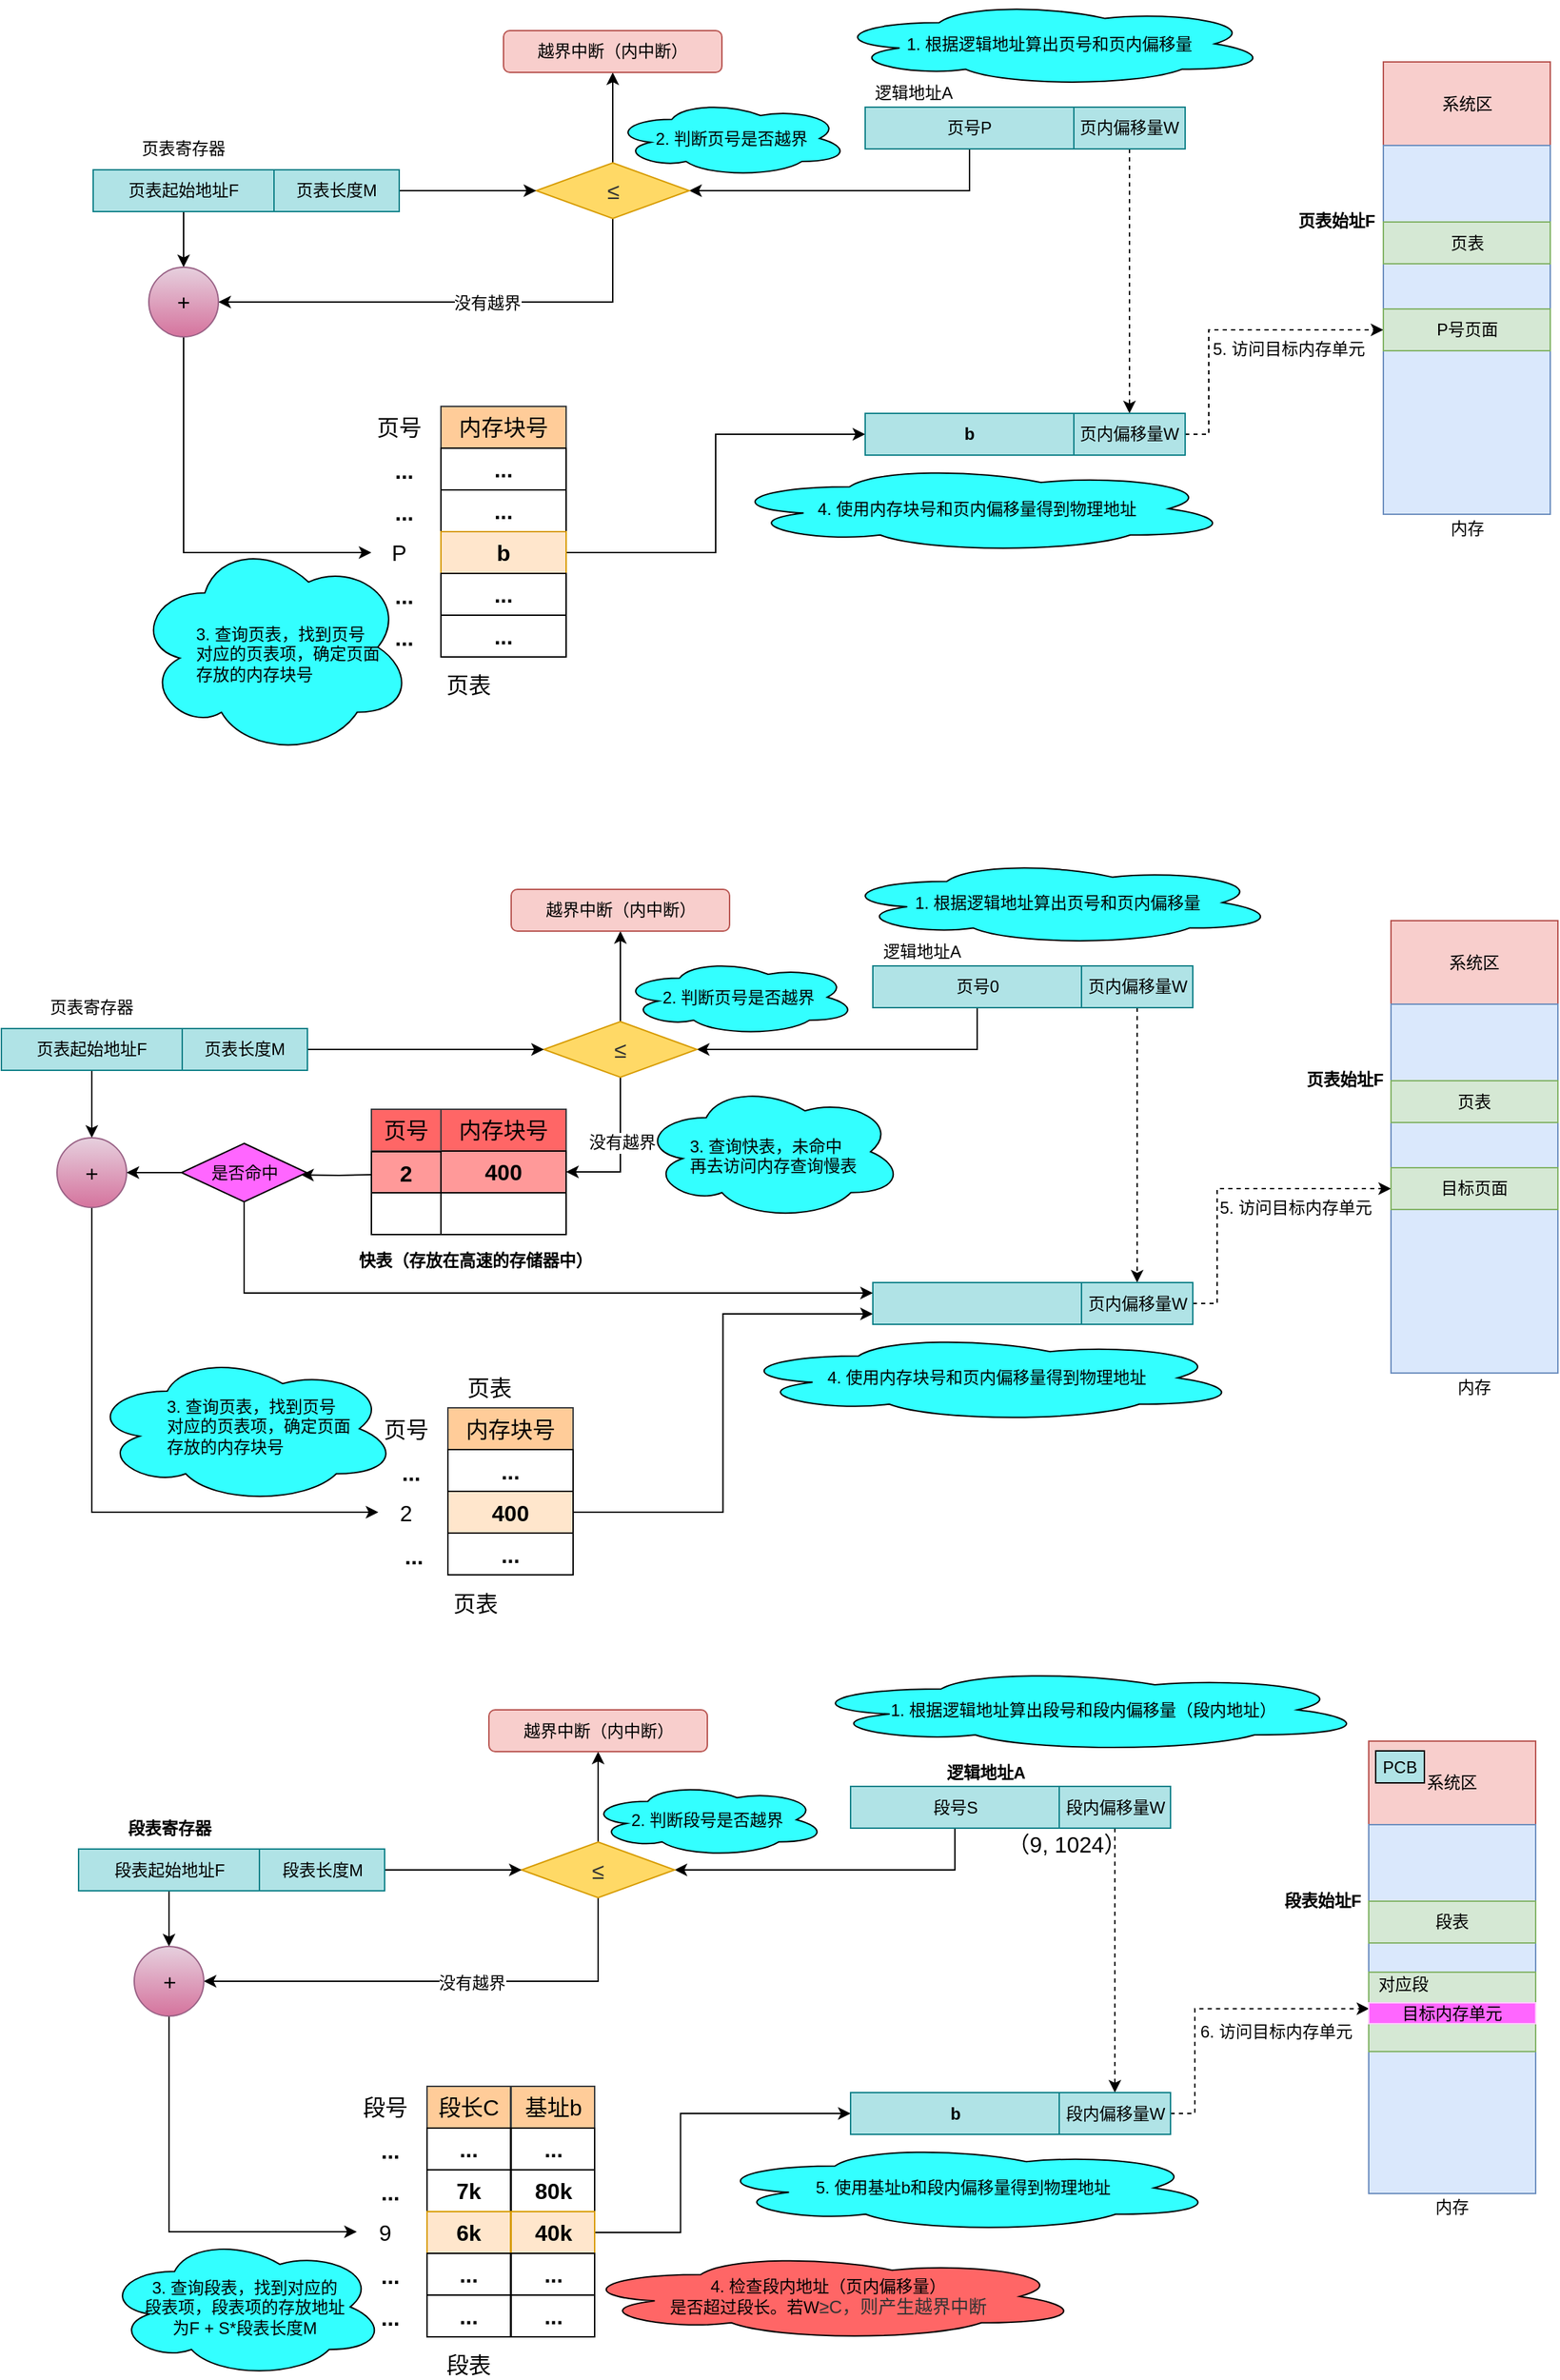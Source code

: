 <mxfile version="12.3.2" type="github" pages="1">
  <diagram id="Yr6U0pGL9p3vCSCSJH84" name="第 1 页">
    <mxGraphModel dx="1173" dy="632" grid="0" gridSize="10" guides="1" tooltips="1" connect="1" arrows="1" fold="1" page="1" pageScale="1" pageWidth="4681" pageHeight="3300" math="0" shadow="0">
      <root>
        <mxCell id="0"/>
        <mxCell id="1" parent="0"/>
        <mxCell id="H_HTBfzigYBNuSM5Y4cz-40" style="edgeStyle=orthogonalEdgeStyle;rounded=0;orthogonalLoop=1;jettySize=auto;html=1;entryX=0.5;entryY=0;entryDx=0;entryDy=0;fontSize=12;dashed=1;" parent="1" source="H_HTBfzigYBNuSM5Y4cz-1" target="H_HTBfzigYBNuSM5Y4cz-38" edge="1">
          <mxGeometry relative="1" as="geometry"/>
        </mxCell>
        <mxCell id="H_HTBfzigYBNuSM5Y4cz-1" value="页内偏移量W" style="rounded=0;whiteSpace=wrap;html=1;fillColor=#b0e3e6;strokeColor=#0e8088;" parent="1" vertex="1">
          <mxGeometry x="915" y="145" width="80" height="30" as="geometry"/>
        </mxCell>
        <mxCell id="H_HTBfzigYBNuSM5Y4cz-14" value="" style="edgeStyle=orthogonalEdgeStyle;rounded=0;orthogonalLoop=1;jettySize=auto;html=1;fontSize=16;entryX=1;entryY=0.5;entryDx=0;entryDy=0;exitX=0.5;exitY=1;exitDx=0;exitDy=0;" parent="1" source="H_HTBfzigYBNuSM5Y4cz-2" target="H_HTBfzigYBNuSM5Y4cz-5" edge="1">
          <mxGeometry relative="1" as="geometry">
            <mxPoint x="950" y="260" as="targetPoint"/>
          </mxGeometry>
        </mxCell>
        <mxCell id="H_HTBfzigYBNuSM5Y4cz-2" value="页号P" style="rounded=0;whiteSpace=wrap;html=1;fillColor=#b0e3e6;strokeColor=#0e8088;" parent="1" vertex="1">
          <mxGeometry x="765" y="145" width="150" height="30" as="geometry"/>
        </mxCell>
        <mxCell id="H_HTBfzigYBNuSM5Y4cz-3" value="逻辑地址A" style="text;html=1;strokeColor=none;fillColor=none;align=center;verticalAlign=middle;whiteSpace=wrap;rounded=0;" parent="1" vertex="1">
          <mxGeometry x="765" y="125" width="70" height="20" as="geometry"/>
        </mxCell>
        <mxCell id="H_HTBfzigYBNuSM5Y4cz-10" style="edgeStyle=orthogonalEdgeStyle;rounded=0;orthogonalLoop=1;jettySize=auto;html=1;fontSize=16;entryX=0.5;entryY=1;entryDx=0;entryDy=0;" parent="1" source="H_HTBfzigYBNuSM5Y4cz-5" target="H_HTBfzigYBNuSM5Y4cz-11" edge="1">
          <mxGeometry relative="1" as="geometry">
            <mxPoint x="583.5" y="110" as="targetPoint"/>
          </mxGeometry>
        </mxCell>
        <mxCell id="H_HTBfzigYBNuSM5Y4cz-15" style="edgeStyle=orthogonalEdgeStyle;rounded=0;orthogonalLoop=1;jettySize=auto;html=1;fontSize=16;entryX=1;entryY=0.5;entryDx=0;entryDy=0;exitX=0.5;exitY=1;exitDx=0;exitDy=0;" parent="1" source="H_HTBfzigYBNuSM5Y4cz-5" target="H_HTBfzigYBNuSM5Y4cz-16" edge="1">
          <mxGeometry relative="1" as="geometry">
            <mxPoint x="570" y="320" as="targetPoint"/>
          </mxGeometry>
        </mxCell>
        <mxCell id="H_HTBfzigYBNuSM5Y4cz-47" value="没有越界" style="text;html=1;resizable=0;points=[];align=center;verticalAlign=middle;labelBackgroundColor=#ffffff;fontSize=12;" parent="H_HTBfzigYBNuSM5Y4cz-15" vertex="1" connectable="0">
          <mxGeometry x="-0.12" y="1" relative="1" as="geometry">
            <mxPoint as="offset"/>
          </mxGeometry>
        </mxCell>
        <mxCell id="H_HTBfzigYBNuSM5Y4cz-5" value="&lt;span style=&quot;color: rgb(51 , 51 , 51) ; font-family: &amp;#34;arial&amp;#34; ; font-size: 16px ; background-color: rgb(255 , 217 , 102)&quot;&gt;≤&lt;/span&gt;" style="rhombus;whiteSpace=wrap;html=1;fontSize=16;gradientColor=none;fillColor=#FFD966;strokeColor=#d79b00;" parent="1" vertex="1">
          <mxGeometry x="528.5" y="185" width="110" height="40" as="geometry"/>
        </mxCell>
        <mxCell id="H_HTBfzigYBNuSM5Y4cz-9" style="edgeStyle=orthogonalEdgeStyle;rounded=0;orthogonalLoop=1;jettySize=auto;html=1;entryX=0;entryY=0.5;entryDx=0;entryDy=0;fontSize=16;" parent="1" source="H_HTBfzigYBNuSM5Y4cz-6" target="H_HTBfzigYBNuSM5Y4cz-5" edge="1">
          <mxGeometry relative="1" as="geometry"/>
        </mxCell>
        <mxCell id="H_HTBfzigYBNuSM5Y4cz-6" value="页表长度M" style="rounded=0;whiteSpace=wrap;html=1;fillColor=#b0e3e6;strokeColor=#0e8088;" parent="1" vertex="1">
          <mxGeometry x="340" y="190" width="90" height="30" as="geometry"/>
        </mxCell>
        <mxCell id="H_HTBfzigYBNuSM5Y4cz-17" style="edgeStyle=orthogonalEdgeStyle;rounded=0;orthogonalLoop=1;jettySize=auto;html=1;exitX=0.5;exitY=1;exitDx=0;exitDy=0;fontSize=16;" parent="1" source="H_HTBfzigYBNuSM5Y4cz-7" target="H_HTBfzigYBNuSM5Y4cz-16" edge="1">
          <mxGeometry relative="1" as="geometry"/>
        </mxCell>
        <mxCell id="H_HTBfzigYBNuSM5Y4cz-7" value="页表起始地址F" style="rounded=0;whiteSpace=wrap;html=1;fillColor=#b0e3e6;strokeColor=#0e8088;" parent="1" vertex="1">
          <mxGeometry x="210" y="190" width="130" height="30" as="geometry"/>
        </mxCell>
        <mxCell id="H_HTBfzigYBNuSM5Y4cz-8" value="页表寄存器" style="text;html=1;strokeColor=none;fillColor=none;align=center;verticalAlign=middle;whiteSpace=wrap;rounded=0;" parent="1" vertex="1">
          <mxGeometry x="240" y="165" width="70" height="20" as="geometry"/>
        </mxCell>
        <mxCell id="H_HTBfzigYBNuSM5Y4cz-11" value="越界中断（内中断）" style="rounded=1;whiteSpace=wrap;html=1;fontSize=12;gradientColor=none;fillColor=#f8cecc;strokeColor=#b85450;" parent="1" vertex="1">
          <mxGeometry x="505" y="90" width="157" height="30" as="geometry"/>
        </mxCell>
        <mxCell id="H_HTBfzigYBNuSM5Y4cz-18" style="edgeStyle=orthogonalEdgeStyle;rounded=0;orthogonalLoop=1;jettySize=auto;html=1;exitX=0.5;exitY=1;exitDx=0;exitDy=0;fontSize=16;entryX=0;entryY=0.5;entryDx=0;entryDy=0;" parent="1" source="H_HTBfzigYBNuSM5Y4cz-16" target="H_HTBfzigYBNuSM5Y4cz-25" edge="1">
          <mxGeometry relative="1" as="geometry">
            <mxPoint x="410" y="470" as="targetPoint"/>
          </mxGeometry>
        </mxCell>
        <mxCell id="H_HTBfzigYBNuSM5Y4cz-16" value="+" style="ellipse;whiteSpace=wrap;html=1;aspect=fixed;fontSize=16;gradientColor=#d5739d;fillColor=#e6d0de;strokeColor=#996185;" parent="1" vertex="1">
          <mxGeometry x="250" y="260" width="50" height="50" as="geometry"/>
        </mxCell>
        <mxCell id="H_HTBfzigYBNuSM5Y4cz-19" value="内存块号" style="rounded=0;whiteSpace=wrap;html=1;fontSize=16;fillColor=#ffcc99;strokeColor=#36393d;" parent="1" vertex="1">
          <mxGeometry x="460" y="360" width="90" height="30" as="geometry"/>
        </mxCell>
        <mxCell id="H_HTBfzigYBNuSM5Y4cz-20" value="&lt;b&gt;...&lt;/b&gt;" style="rounded=0;whiteSpace=wrap;html=1;fontSize=16;" parent="1" vertex="1">
          <mxGeometry x="460" y="390" width="90" height="30" as="geometry"/>
        </mxCell>
        <mxCell id="H_HTBfzigYBNuSM5Y4cz-21" value="&lt;b&gt;...&lt;/b&gt;" style="rounded=0;whiteSpace=wrap;html=1;fontSize=16;" parent="1" vertex="1">
          <mxGeometry x="460" y="420" width="90" height="30" as="geometry"/>
        </mxCell>
        <mxCell id="H_HTBfzigYBNuSM5Y4cz-36" style="edgeStyle=orthogonalEdgeStyle;rounded=0;orthogonalLoop=1;jettySize=auto;html=1;fontSize=12;entryX=0;entryY=0.5;entryDx=0;entryDy=0;" parent="1" source="H_HTBfzigYBNuSM5Y4cz-22" target="H_HTBfzigYBNuSM5Y4cz-39" edge="1">
          <mxGeometry relative="1" as="geometry">
            <mxPoint x="730" y="380.0" as="targetPoint"/>
          </mxGeometry>
        </mxCell>
        <mxCell id="H_HTBfzigYBNuSM5Y4cz-22" value="&lt;b&gt;b&lt;/b&gt;" style="rounded=0;whiteSpace=wrap;html=1;fontSize=16;fillColor=#ffe6cc;strokeColor=#d79b00;" parent="1" vertex="1">
          <mxGeometry x="460" y="450" width="90" height="30" as="geometry"/>
        </mxCell>
        <mxCell id="H_HTBfzigYBNuSM5Y4cz-23" value="&lt;b&gt;...&lt;/b&gt;" style="rounded=0;whiteSpace=wrap;html=1;fontSize=16;" parent="1" vertex="1">
          <mxGeometry x="460" y="480" width="90" height="30" as="geometry"/>
        </mxCell>
        <mxCell id="H_HTBfzigYBNuSM5Y4cz-24" value="&lt;b&gt;...&lt;/b&gt;" style="rounded=0;whiteSpace=wrap;html=1;fontSize=16;" parent="1" vertex="1">
          <mxGeometry x="460" y="510" width="90" height="30" as="geometry"/>
        </mxCell>
        <mxCell id="H_HTBfzigYBNuSM5Y4cz-25" value="P" style="text;html=1;strokeColor=none;fillColor=none;align=center;verticalAlign=middle;whiteSpace=wrap;rounded=0;fontSize=16;" parent="1" vertex="1">
          <mxGeometry x="410" y="455" width="40" height="20" as="geometry"/>
        </mxCell>
        <mxCell id="H_HTBfzigYBNuSM5Y4cz-26" value="&lt;b&gt;...&lt;/b&gt;" style="text;html=1;fontSize=16;" parent="1" vertex="1">
          <mxGeometry x="425" y="420" width="25" height="30" as="geometry"/>
        </mxCell>
        <mxCell id="H_HTBfzigYBNuSM5Y4cz-27" value="&lt;b&gt;...&lt;/b&gt;" style="text;html=1;fontSize=16;" parent="1" vertex="1">
          <mxGeometry x="425" y="390" width="25" height="30" as="geometry"/>
        </mxCell>
        <mxCell id="H_HTBfzigYBNuSM5Y4cz-28" value="&lt;b&gt;...&lt;/b&gt;" style="text;html=1;fontSize=16;" parent="1" vertex="1">
          <mxGeometry x="425" y="510" width="25" height="30" as="geometry"/>
        </mxCell>
        <mxCell id="H_HTBfzigYBNuSM5Y4cz-29" value="&lt;b&gt;...&lt;/b&gt;" style="text;html=1;fontSize=16;" parent="1" vertex="1">
          <mxGeometry x="425" y="480" width="25" height="30" as="geometry"/>
        </mxCell>
        <mxCell id="H_HTBfzigYBNuSM5Y4cz-30" value="页号" style="text;html=1;strokeColor=none;fillColor=none;align=center;verticalAlign=middle;whiteSpace=wrap;rounded=0;fontSize=16;" parent="1" vertex="1">
          <mxGeometry x="410" y="365" width="40" height="20" as="geometry"/>
        </mxCell>
        <mxCell id="H_HTBfzigYBNuSM5Y4cz-31" value="页表" style="text;html=1;strokeColor=none;fillColor=none;align=center;verticalAlign=middle;whiteSpace=wrap;rounded=0;fontSize=16;" parent="1" vertex="1">
          <mxGeometry x="460" y="550" width="40" height="20" as="geometry"/>
        </mxCell>
        <mxCell id="H_HTBfzigYBNuSM5Y4cz-53" style="edgeStyle=orthogonalEdgeStyle;rounded=0;orthogonalLoop=1;jettySize=auto;html=1;entryX=0;entryY=0.5;entryDx=0;entryDy=0;dashed=1;fontSize=12;" parent="1" source="H_HTBfzigYBNuSM5Y4cz-38" target="H_HTBfzigYBNuSM5Y4cz-46" edge="1">
          <mxGeometry relative="1" as="geometry">
            <Array as="points">
              <mxPoint x="1012" y="380"/>
              <mxPoint x="1012" y="305"/>
            </Array>
          </mxGeometry>
        </mxCell>
        <mxCell id="H_HTBfzigYBNuSM5Y4cz-38" value="页内偏移量W" style="rounded=0;whiteSpace=wrap;html=1;fillColor=#b0e3e6;strokeColor=#0e8088;" parent="1" vertex="1">
          <mxGeometry x="915" y="365" width="80" height="30" as="geometry"/>
        </mxCell>
        <mxCell id="H_HTBfzigYBNuSM5Y4cz-39" value="&lt;b&gt;b&lt;/b&gt;" style="rounded=0;whiteSpace=wrap;html=1;fillColor=#b0e3e6;strokeColor=#0e8088;" parent="1" vertex="1">
          <mxGeometry x="765" y="365" width="150" height="30" as="geometry"/>
        </mxCell>
        <mxCell id="H_HTBfzigYBNuSM5Y4cz-41" value="系统区" style="rounded=0;whiteSpace=wrap;html=1;fontSize=12;fillColor=#f8cecc;strokeColor=#b85450;" parent="1" vertex="1">
          <mxGeometry x="1137.5" y="112.5" width="120" height="60" as="geometry"/>
        </mxCell>
        <mxCell id="H_HTBfzigYBNuSM5Y4cz-42" value="" style="rounded=0;whiteSpace=wrap;html=1;fontSize=12;fillColor=#dae8fc;strokeColor=#6c8ebf;" parent="1" vertex="1">
          <mxGeometry x="1137.5" y="172.5" width="120" height="265" as="geometry"/>
        </mxCell>
        <mxCell id="H_HTBfzigYBNuSM5Y4cz-43" value="内存" style="text;html=1;strokeColor=none;fillColor=none;align=center;verticalAlign=middle;whiteSpace=wrap;rounded=0;fontSize=12;" parent="1" vertex="1">
          <mxGeometry x="1177.5" y="437.5" width="40" height="20" as="geometry"/>
        </mxCell>
        <mxCell id="H_HTBfzigYBNuSM5Y4cz-44" value="页表" style="rounded=0;whiteSpace=wrap;html=1;fontSize=12;fillColor=#d5e8d4;strokeColor=#82b366;" parent="1" vertex="1">
          <mxGeometry x="1137.5" y="227.5" width="120" height="30" as="geometry"/>
        </mxCell>
        <mxCell id="H_HTBfzigYBNuSM5Y4cz-45" value="页表始址F" style="text;html=1;strokeColor=none;fillColor=none;align=center;verticalAlign=middle;whiteSpace=wrap;rounded=0;fontSize=12;fontStyle=1" parent="1" vertex="1">
          <mxGeometry x="1066" y="218" width="76" height="18" as="geometry"/>
        </mxCell>
        <mxCell id="H_HTBfzigYBNuSM5Y4cz-46" value="P号页面" style="rounded=0;whiteSpace=wrap;html=1;fontSize=12;fillColor=#d5e8d4;strokeColor=#82b366;" parent="1" vertex="1">
          <mxGeometry x="1137.5" y="290" width="120" height="30" as="geometry"/>
        </mxCell>
        <mxCell id="H_HTBfzigYBNuSM5Y4cz-48" value="1. 根据逻辑地址算出页号和页内偏移量" style="ellipse;shape=cloud;whiteSpace=wrap;html=1;fillColor=#33FFFF;gradientColor=none;fontSize=12;" parent="1" vertex="1">
          <mxGeometry x="739" y="69" width="317" height="61" as="geometry"/>
        </mxCell>
        <mxCell id="H_HTBfzigYBNuSM5Y4cz-49" value="2. 判断页号是否越界" style="ellipse;shape=cloud;whiteSpace=wrap;html=1;fillColor=#33FFFF;gradientColor=none;fontSize=12;" parent="1" vertex="1">
          <mxGeometry x="583.5" y="140" width="170" height="55" as="geometry"/>
        </mxCell>
        <mxCell id="H_HTBfzigYBNuSM5Y4cz-50" value="" style="ellipse;shape=cloud;whiteSpace=wrap;html=1;fillColor=#33FFFF;gradientColor=none;fontSize=12;" parent="1" vertex="1">
          <mxGeometry x="240.5" y="455" width="199" height="156" as="geometry"/>
        </mxCell>
        <mxCell id="H_HTBfzigYBNuSM5Y4cz-51" value="3. 查询页表，找到页号&lt;br&gt;对应的页表项，确定页面&lt;br&gt;存放的内存块号" style="text;html=1;fontSize=12;" parent="1" vertex="1">
          <mxGeometry x="281.5" y="510" width="129" height="67" as="geometry"/>
        </mxCell>
        <mxCell id="H_HTBfzigYBNuSM5Y4cz-52" value="4. 使用内存块号和页内偏移量得到物理地址" style="ellipse;shape=cloud;whiteSpace=wrap;html=1;fillColor=#33FFFF;gradientColor=none;fontSize=12;" parent="1" vertex="1">
          <mxGeometry x="662" y="402" width="367" height="63" as="geometry"/>
        </mxCell>
        <mxCell id="H_HTBfzigYBNuSM5Y4cz-55" value="5. 访问目标内存单元" style="text;html=1;fontSize=12;" parent="1" vertex="1">
          <mxGeometry x="1012.833" y="305.167" width="129" height="28" as="geometry"/>
        </mxCell>
        <mxCell id="H_HTBfzigYBNuSM5Y4cz-58" style="edgeStyle=orthogonalEdgeStyle;rounded=0;orthogonalLoop=1;jettySize=auto;html=1;entryX=0.5;entryY=0;entryDx=0;entryDy=0;fontSize=12;dashed=1;" parent="1" source="H_HTBfzigYBNuSM5Y4cz-59" target="H_HTBfzigYBNuSM5Y4cz-90" edge="1">
          <mxGeometry relative="1" as="geometry"/>
        </mxCell>
        <mxCell id="H_HTBfzigYBNuSM5Y4cz-59" value="页内偏移量W" style="rounded=0;whiteSpace=wrap;html=1;fillColor=#b0e3e6;strokeColor=#0e8088;" parent="1" vertex="1">
          <mxGeometry x="920.5" y="762" width="80" height="30" as="geometry"/>
        </mxCell>
        <mxCell id="H_HTBfzigYBNuSM5Y4cz-60" value="" style="edgeStyle=orthogonalEdgeStyle;rounded=0;orthogonalLoop=1;jettySize=auto;html=1;fontSize=16;entryX=1;entryY=0.5;entryDx=0;entryDy=0;exitX=0.5;exitY=1;exitDx=0;exitDy=0;" parent="1" source="H_HTBfzigYBNuSM5Y4cz-61" target="H_HTBfzigYBNuSM5Y4cz-66" edge="1">
          <mxGeometry relative="1" as="geometry">
            <mxPoint x="955.5" y="877" as="targetPoint"/>
          </mxGeometry>
        </mxCell>
        <mxCell id="H_HTBfzigYBNuSM5Y4cz-61" value="页号0" style="rounded=0;whiteSpace=wrap;html=1;fillColor=#b0e3e6;strokeColor=#0e8088;" parent="1" vertex="1">
          <mxGeometry x="770.5" y="762" width="150" height="30" as="geometry"/>
        </mxCell>
        <mxCell id="H_HTBfzigYBNuSM5Y4cz-62" value="逻辑地址A" style="text;html=1;strokeColor=none;fillColor=none;align=center;verticalAlign=middle;whiteSpace=wrap;rounded=0;" parent="1" vertex="1">
          <mxGeometry x="770.5" y="742" width="70" height="20" as="geometry"/>
        </mxCell>
        <mxCell id="H_HTBfzigYBNuSM5Y4cz-63" style="edgeStyle=orthogonalEdgeStyle;rounded=0;orthogonalLoop=1;jettySize=auto;html=1;fontSize=16;entryX=0.5;entryY=1;entryDx=0;entryDy=0;" parent="1" source="H_HTBfzigYBNuSM5Y4cz-66" target="H_HTBfzigYBNuSM5Y4cz-72" edge="1">
          <mxGeometry relative="1" as="geometry">
            <mxPoint x="589" y="727" as="targetPoint"/>
          </mxGeometry>
        </mxCell>
        <mxCell id="H_HTBfzigYBNuSM5Y4cz-64" style="edgeStyle=orthogonalEdgeStyle;rounded=0;orthogonalLoop=1;jettySize=auto;html=1;fontSize=16;entryX=1;entryY=0.5;entryDx=0;entryDy=0;exitX=0.5;exitY=1;exitDx=0;exitDy=0;" parent="1" source="H_HTBfzigYBNuSM5Y4cz-66" target="H_HTBfzigYBNuSM5Y4cz-106" edge="1">
          <mxGeometry relative="1" as="geometry">
            <mxPoint x="575.5" y="937" as="targetPoint"/>
          </mxGeometry>
        </mxCell>
        <mxCell id="H_HTBfzigYBNuSM5Y4cz-65" value="没有越界" style="text;html=1;resizable=0;points=[];align=center;verticalAlign=middle;labelBackgroundColor=#ffffff;fontSize=12;" parent="H_HTBfzigYBNuSM5Y4cz-64" vertex="1" connectable="0">
          <mxGeometry x="-0.12" y="1" relative="1" as="geometry">
            <mxPoint as="offset"/>
          </mxGeometry>
        </mxCell>
        <mxCell id="H_HTBfzigYBNuSM5Y4cz-66" value="&lt;span style=&quot;color: rgb(51 , 51 , 51) ; font-family: &amp;#34;arial&amp;#34; ; font-size: 16px ; background-color: rgb(255 , 217 , 102)&quot;&gt;≤&lt;/span&gt;" style="rhombus;whiteSpace=wrap;html=1;fontSize=16;gradientColor=none;fillColor=#FFD966;strokeColor=#d79b00;" parent="1" vertex="1">
          <mxGeometry x="534" y="802" width="110" height="40" as="geometry"/>
        </mxCell>
        <mxCell id="H_HTBfzigYBNuSM5Y4cz-67" style="edgeStyle=orthogonalEdgeStyle;rounded=0;orthogonalLoop=1;jettySize=auto;html=1;entryX=0;entryY=0.5;entryDx=0;entryDy=0;fontSize=16;" parent="1" source="H_HTBfzigYBNuSM5Y4cz-68" target="H_HTBfzigYBNuSM5Y4cz-66" edge="1">
          <mxGeometry relative="1" as="geometry"/>
        </mxCell>
        <mxCell id="H_HTBfzigYBNuSM5Y4cz-68" value="页表长度M" style="rounded=0;whiteSpace=wrap;html=1;fillColor=#b0e3e6;strokeColor=#0e8088;" parent="1" vertex="1">
          <mxGeometry x="274" y="807" width="90" height="30" as="geometry"/>
        </mxCell>
        <mxCell id="H_HTBfzigYBNuSM5Y4cz-69" style="edgeStyle=orthogonalEdgeStyle;rounded=0;orthogonalLoop=1;jettySize=auto;html=1;exitX=0.5;exitY=1;exitDx=0;exitDy=0;fontSize=16;" parent="1" source="H_HTBfzigYBNuSM5Y4cz-70" target="H_HTBfzigYBNuSM5Y4cz-74" edge="1">
          <mxGeometry relative="1" as="geometry"/>
        </mxCell>
        <mxCell id="H_HTBfzigYBNuSM5Y4cz-70" value="页表起始地址F" style="rounded=0;whiteSpace=wrap;html=1;fillColor=#b0e3e6;strokeColor=#0e8088;" parent="1" vertex="1">
          <mxGeometry x="144" y="807" width="130" height="30" as="geometry"/>
        </mxCell>
        <mxCell id="H_HTBfzigYBNuSM5Y4cz-71" value="页表寄存器" style="text;html=1;strokeColor=none;fillColor=none;align=center;verticalAlign=middle;whiteSpace=wrap;rounded=0;" parent="1" vertex="1">
          <mxGeometry x="174" y="782" width="70" height="20" as="geometry"/>
        </mxCell>
        <mxCell id="H_HTBfzigYBNuSM5Y4cz-72" value="越界中断（内中断）" style="rounded=1;whiteSpace=wrap;html=1;fontSize=12;gradientColor=none;fillColor=#f8cecc;strokeColor=#b85450;" parent="1" vertex="1">
          <mxGeometry x="510.5" y="707" width="157" height="30" as="geometry"/>
        </mxCell>
        <mxCell id="H_HTBfzigYBNuSM5Y4cz-73" style="edgeStyle=orthogonalEdgeStyle;rounded=0;orthogonalLoop=1;jettySize=auto;html=1;exitX=0.5;exitY=1;exitDx=0;exitDy=0;fontSize=16;entryX=0;entryY=0.5;entryDx=0;entryDy=0;" parent="1" source="H_HTBfzigYBNuSM5Y4cz-74" target="H_HTBfzigYBNuSM5Y4cz-82" edge="1">
          <mxGeometry relative="1" as="geometry">
            <mxPoint x="415.5" y="1087" as="targetPoint"/>
          </mxGeometry>
        </mxCell>
        <mxCell id="H_HTBfzigYBNuSM5Y4cz-74" value="+" style="ellipse;whiteSpace=wrap;html=1;aspect=fixed;fontSize=16;gradientColor=#d5739d;fillColor=#e6d0de;strokeColor=#996185;" parent="1" vertex="1">
          <mxGeometry x="184" y="885.5" width="50" height="50" as="geometry"/>
        </mxCell>
        <mxCell id="H_HTBfzigYBNuSM5Y4cz-75" value="内存块号" style="rounded=0;whiteSpace=wrap;html=1;fontSize=16;fillColor=#ffcc99;strokeColor=#36393d;" parent="1" vertex="1">
          <mxGeometry x="465" y="1079.5" width="90" height="30" as="geometry"/>
        </mxCell>
        <mxCell id="H_HTBfzigYBNuSM5Y4cz-76" value="&lt;b&gt;...&lt;/b&gt;" style="rounded=0;whiteSpace=wrap;html=1;fontSize=16;" parent="1" vertex="1">
          <mxGeometry x="465" y="1109.5" width="90" height="30" as="geometry"/>
        </mxCell>
        <mxCell id="H_HTBfzigYBNuSM5Y4cz-78" style="edgeStyle=orthogonalEdgeStyle;rounded=0;orthogonalLoop=1;jettySize=auto;html=1;fontSize=12;entryX=0;entryY=0.75;entryDx=0;entryDy=0;" parent="1" source="H_HTBfzigYBNuSM5Y4cz-79" target="H_HTBfzigYBNuSM5Y4cz-91" edge="1">
          <mxGeometry relative="1" as="geometry">
            <mxPoint x="735" y="1069.5" as="targetPoint"/>
          </mxGeometry>
        </mxCell>
        <mxCell id="H_HTBfzigYBNuSM5Y4cz-79" value="&lt;b&gt;400&lt;/b&gt;" style="rounded=0;whiteSpace=wrap;html=1;fontSize=16;fillColor=#ffe6cc;strokeColor=#000000;" parent="1" vertex="1">
          <mxGeometry x="465" y="1139.5" width="90" height="30" as="geometry"/>
        </mxCell>
        <mxCell id="H_HTBfzigYBNuSM5Y4cz-81" value="&lt;b&gt;...&lt;/b&gt;" style="rounded=0;whiteSpace=wrap;html=1;fontSize=16;" parent="1" vertex="1">
          <mxGeometry x="465" y="1169.5" width="90" height="30" as="geometry"/>
        </mxCell>
        <mxCell id="H_HTBfzigYBNuSM5Y4cz-82" value="2" style="text;html=1;strokeColor=none;fillColor=none;align=center;verticalAlign=middle;whiteSpace=wrap;rounded=0;fontSize=16;" parent="1" vertex="1">
          <mxGeometry x="415" y="1144.5" width="40" height="20" as="geometry"/>
        </mxCell>
        <mxCell id="H_HTBfzigYBNuSM5Y4cz-84" value="&lt;b&gt;...&lt;/b&gt;" style="text;html=1;fontSize=16;" parent="1" vertex="1">
          <mxGeometry x="430" y="1109.5" width="25" height="30" as="geometry"/>
        </mxCell>
        <mxCell id="H_HTBfzigYBNuSM5Y4cz-85" value="&lt;b&gt;...&lt;/b&gt;" style="text;html=1;fontSize=16;" parent="1" vertex="1">
          <mxGeometry x="432" y="1169.5" width="25" height="30" as="geometry"/>
        </mxCell>
        <mxCell id="H_HTBfzigYBNuSM5Y4cz-87" value="页号" style="text;html=1;strokeColor=none;fillColor=none;align=center;verticalAlign=middle;whiteSpace=wrap;rounded=0;fontSize=16;" parent="1" vertex="1">
          <mxGeometry x="415" y="1084.5" width="40" height="20" as="geometry"/>
        </mxCell>
        <mxCell id="H_HTBfzigYBNuSM5Y4cz-88" value="页表" style="text;html=1;strokeColor=none;fillColor=none;align=center;verticalAlign=middle;whiteSpace=wrap;rounded=0;fontSize=16;" parent="1" vertex="1">
          <mxGeometry x="465" y="1209.5" width="40" height="20" as="geometry"/>
        </mxCell>
        <mxCell id="H_HTBfzigYBNuSM5Y4cz-89" style="edgeStyle=orthogonalEdgeStyle;rounded=0;orthogonalLoop=1;jettySize=auto;html=1;entryX=0;entryY=0.5;entryDx=0;entryDy=0;dashed=1;fontSize=12;exitX=1;exitY=0.5;exitDx=0;exitDy=0;" parent="1" source="H_HTBfzigYBNuSM5Y4cz-90" target="H_HTBfzigYBNuSM5Y4cz-97" edge="1">
          <mxGeometry relative="1" as="geometry">
            <Array as="points">
              <mxPoint x="1018" y="1005"/>
              <mxPoint x="1018" y="922"/>
            </Array>
          </mxGeometry>
        </mxCell>
        <mxCell id="H_HTBfzigYBNuSM5Y4cz-90" value="页内偏移量W" style="rounded=0;whiteSpace=wrap;html=1;fillColor=#b0e3e6;strokeColor=#0e8088;" parent="1" vertex="1">
          <mxGeometry x="920.5" y="989.5" width="80" height="30" as="geometry"/>
        </mxCell>
        <mxCell id="H_HTBfzigYBNuSM5Y4cz-91" value="" style="rounded=0;whiteSpace=wrap;html=1;fillColor=#b0e3e6;strokeColor=#0e8088;" parent="1" vertex="1">
          <mxGeometry x="770.5" y="989.5" width="150" height="30" as="geometry"/>
        </mxCell>
        <mxCell id="H_HTBfzigYBNuSM5Y4cz-92" value="系统区" style="rounded=0;whiteSpace=wrap;html=1;fontSize=12;fillColor=#f8cecc;strokeColor=#b85450;" parent="1" vertex="1">
          <mxGeometry x="1143" y="729.5" width="120" height="60" as="geometry"/>
        </mxCell>
        <mxCell id="H_HTBfzigYBNuSM5Y4cz-93" value="" style="rounded=0;whiteSpace=wrap;html=1;fontSize=12;fillColor=#dae8fc;strokeColor=#6c8ebf;" parent="1" vertex="1">
          <mxGeometry x="1143" y="789.5" width="120" height="265" as="geometry"/>
        </mxCell>
        <mxCell id="H_HTBfzigYBNuSM5Y4cz-94" value="内存" style="text;html=1;strokeColor=none;fillColor=none;align=center;verticalAlign=middle;whiteSpace=wrap;rounded=0;fontSize=12;" parent="1" vertex="1">
          <mxGeometry x="1183" y="1054.5" width="40" height="20" as="geometry"/>
        </mxCell>
        <mxCell id="H_HTBfzigYBNuSM5Y4cz-95" value="页表" style="rounded=0;whiteSpace=wrap;html=1;fontSize=12;fillColor=#d5e8d4;strokeColor=#82b366;" parent="1" vertex="1">
          <mxGeometry x="1143" y="844.5" width="120" height="30" as="geometry"/>
        </mxCell>
        <mxCell id="H_HTBfzigYBNuSM5Y4cz-96" value="页表始址F" style="text;html=1;strokeColor=none;fillColor=none;align=center;verticalAlign=middle;whiteSpace=wrap;rounded=0;fontSize=12;fontStyle=1" parent="1" vertex="1">
          <mxGeometry x="1071.5" y="835" width="76" height="18" as="geometry"/>
        </mxCell>
        <mxCell id="H_HTBfzigYBNuSM5Y4cz-97" value="目标页面" style="rounded=0;whiteSpace=wrap;html=1;fontSize=12;fillColor=#d5e8d4;strokeColor=#82b366;" parent="1" vertex="1">
          <mxGeometry x="1143" y="907" width="120" height="30" as="geometry"/>
        </mxCell>
        <mxCell id="H_HTBfzigYBNuSM5Y4cz-98" value="1. 根据逻辑地址算出页号和页内偏移量" style="ellipse;shape=cloud;whiteSpace=wrap;html=1;fillColor=#33FFFF;gradientColor=none;fontSize=12;" parent="1" vertex="1">
          <mxGeometry x="744.5" y="686" width="317" height="61" as="geometry"/>
        </mxCell>
        <mxCell id="H_HTBfzigYBNuSM5Y4cz-99" value="2. 判断页号是否越界" style="ellipse;shape=cloud;whiteSpace=wrap;html=1;fillColor=#33FFFF;gradientColor=none;fontSize=12;" parent="1" vertex="1">
          <mxGeometry x="589" y="757" width="170" height="55" as="geometry"/>
        </mxCell>
        <mxCell id="H_HTBfzigYBNuSM5Y4cz-100" value="" style="ellipse;shape=cloud;whiteSpace=wrap;html=1;fillColor=#33FFFF;gradientColor=none;fontSize=12;" parent="1" vertex="1">
          <mxGeometry x="208" y="1040.5" width="221" height="108" as="geometry"/>
        </mxCell>
        <mxCell id="H_HTBfzigYBNuSM5Y4cz-101" value="3. 查询页表，找到页号&lt;br&gt;对应的页表项，确定页面&lt;br&gt;存放的内存块号" style="text;html=1;fontSize=12;" parent="1" vertex="1">
          <mxGeometry x="261" y="1064.5" width="129" height="67" as="geometry"/>
        </mxCell>
        <mxCell id="H_HTBfzigYBNuSM5Y4cz-102" value="4. 使用内存块号和页内偏移量得到物理地址" style="ellipse;shape=cloud;whiteSpace=wrap;html=1;fillColor=#33FFFF;gradientColor=none;fontSize=12;" parent="1" vertex="1">
          <mxGeometry x="668.5" y="1026.5" width="367" height="63" as="geometry"/>
        </mxCell>
        <mxCell id="H_HTBfzigYBNuSM5Y4cz-103" value="5. 访问目标内存单元" style="text;html=1;fontSize=12;" parent="1" vertex="1">
          <mxGeometry x="1018.333" y="922.167" width="129" height="28" as="geometry"/>
        </mxCell>
        <mxCell id="H_HTBfzigYBNuSM5Y4cz-104" value="内存块号" style="rounded=0;whiteSpace=wrap;html=1;fontSize=16;fillColor=#FF6666;strokeColor=#36393d;" parent="1" vertex="1">
          <mxGeometry x="460" y="865" width="90" height="30" as="geometry"/>
        </mxCell>
        <mxCell id="H_HTBfzigYBNuSM5Y4cz-106" value="&lt;b&gt;400&lt;/b&gt;" style="rounded=0;whiteSpace=wrap;html=1;fontSize=16;fillColor=#FF9999;strokeColor=#000000;" parent="1" vertex="1">
          <mxGeometry x="460" y="895" width="90" height="30" as="geometry"/>
        </mxCell>
        <mxCell id="H_HTBfzigYBNuSM5Y4cz-107" value="" style="rounded=0;whiteSpace=wrap;html=1;fontSize=16;" parent="1" vertex="1">
          <mxGeometry x="460" y="925" width="90" height="30" as="geometry"/>
        </mxCell>
        <mxCell id="H_HTBfzigYBNuSM5Y4cz-112" value="页表" style="text;html=1;strokeColor=none;fillColor=none;align=center;verticalAlign=middle;whiteSpace=wrap;rounded=0;fontSize=16;" parent="1" vertex="1">
          <mxGeometry x="475" y="1054.5" width="40" height="20" as="geometry"/>
        </mxCell>
        <mxCell id="H_HTBfzigYBNuSM5Y4cz-113" value="页号" style="rounded=0;whiteSpace=wrap;html=1;fontSize=16;fillColor=#FF6666;strokeColor=#36393d;" parent="1" vertex="1">
          <mxGeometry x="410" y="865" width="50" height="30" as="geometry"/>
        </mxCell>
        <mxCell id="H_HTBfzigYBNuSM5Y4cz-117" style="edgeStyle=orthogonalEdgeStyle;rounded=0;orthogonalLoop=1;jettySize=auto;html=1;entryX=0.956;entryY=0.539;entryDx=0;entryDy=0;entryPerimeter=0;fontSize=12;" parent="1" target="H_HTBfzigYBNuSM5Y4cz-116" edge="1">
          <mxGeometry relative="1" as="geometry">
            <mxPoint x="410" y="912" as="sourcePoint"/>
          </mxGeometry>
        </mxCell>
        <mxCell id="H_HTBfzigYBNuSM5Y4cz-114" value="&lt;b&gt;2&lt;/b&gt;" style="rounded=0;whiteSpace=wrap;html=1;fontSize=16;fillColor=#FF9999;strokeColor=#000000;" parent="1" vertex="1">
          <mxGeometry x="410" y="895.5" width="50" height="30" as="geometry"/>
        </mxCell>
        <mxCell id="H_HTBfzigYBNuSM5Y4cz-115" value="" style="rounded=0;whiteSpace=wrap;html=1;fontSize=16;" parent="1" vertex="1">
          <mxGeometry x="410" y="925" width="50" height="30" as="geometry"/>
        </mxCell>
        <mxCell id="H_HTBfzigYBNuSM5Y4cz-120" style="edgeStyle=orthogonalEdgeStyle;rounded=0;orthogonalLoop=1;jettySize=auto;html=1;fontSize=12;" parent="1" source="H_HTBfzigYBNuSM5Y4cz-116" target="H_HTBfzigYBNuSM5Y4cz-74" edge="1">
          <mxGeometry relative="1" as="geometry"/>
        </mxCell>
        <mxCell id="H_HTBfzigYBNuSM5Y4cz-121" style="edgeStyle=orthogonalEdgeStyle;rounded=0;orthogonalLoop=1;jettySize=auto;html=1;entryX=0;entryY=0.25;entryDx=0;entryDy=0;fontSize=12;" parent="1" source="H_HTBfzigYBNuSM5Y4cz-116" target="H_HTBfzigYBNuSM5Y4cz-91" edge="1">
          <mxGeometry relative="1" as="geometry">
            <Array as="points">
              <mxPoint x="319" y="997"/>
            </Array>
          </mxGeometry>
        </mxCell>
        <mxCell id="H_HTBfzigYBNuSM5Y4cz-116" value="是否命中" style="rhombus;whiteSpace=wrap;html=1;strokeColor=#000000;fillColor=#FF66FF;gradientColor=none;fontSize=12;" parent="1" vertex="1">
          <mxGeometry x="273.5" y="889.5" width="90" height="42" as="geometry"/>
        </mxCell>
        <mxCell id="H_HTBfzigYBNuSM5Y4cz-122" value="" style="ellipse;shape=cloud;whiteSpace=wrap;html=1;fillColor=#33FFFF;gradientColor=none;fontSize=12;" parent="1" vertex="1">
          <mxGeometry x="603.5" y="846.5" width="189" height="98" as="geometry"/>
        </mxCell>
        <mxCell id="H_HTBfzigYBNuSM5Y4cz-123" value="3. 查询快表，未命中&lt;br&gt;再去访问内存查询慢表" style="text;html=1;fontSize=12;" parent="1" vertex="1">
          <mxGeometry x="637" y="878" width="122" height="44" as="geometry"/>
        </mxCell>
        <mxCell id="H_HTBfzigYBNuSM5Y4cz-124" value="快表（存放在高速的存储器中）" style="text;html=1;strokeColor=none;fillColor=none;align=center;verticalAlign=middle;whiteSpace=wrap;rounded=0;fontSize=12;fontStyle=1" parent="1" vertex="1">
          <mxGeometry x="398" y="962" width="174" height="23" as="geometry"/>
        </mxCell>
        <mxCell id="B5_8zWfWfeMknRQ0NDLm-1" style="edgeStyle=orthogonalEdgeStyle;rounded=0;orthogonalLoop=1;jettySize=auto;html=1;entryX=0.5;entryY=0;entryDx=0;entryDy=0;fontSize=12;dashed=1;" edge="1" parent="1" source="B5_8zWfWfeMknRQ0NDLm-2" target="B5_8zWfWfeMknRQ0NDLm-33">
          <mxGeometry relative="1" as="geometry"/>
        </mxCell>
        <mxCell id="B5_8zWfWfeMknRQ0NDLm-2" value="段内偏移量W" style="rounded=0;whiteSpace=wrap;html=1;fillColor=#b0e3e6;strokeColor=#0e8088;" vertex="1" parent="1">
          <mxGeometry x="904.5" y="1351.5" width="80" height="30" as="geometry"/>
        </mxCell>
        <mxCell id="B5_8zWfWfeMknRQ0NDLm-3" value="" style="edgeStyle=orthogonalEdgeStyle;rounded=0;orthogonalLoop=1;jettySize=auto;html=1;fontSize=16;entryX=1;entryY=0.5;entryDx=0;entryDy=0;exitX=0.5;exitY=1;exitDx=0;exitDy=0;" edge="1" parent="1" source="B5_8zWfWfeMknRQ0NDLm-4" target="B5_8zWfWfeMknRQ0NDLm-9">
          <mxGeometry relative="1" as="geometry">
            <mxPoint x="939.5" y="1466.5" as="targetPoint"/>
          </mxGeometry>
        </mxCell>
        <mxCell id="B5_8zWfWfeMknRQ0NDLm-4" value="段号S" style="rounded=0;whiteSpace=wrap;html=1;fillColor=#b0e3e6;strokeColor=#0e8088;" vertex="1" parent="1">
          <mxGeometry x="754.5" y="1351.5" width="150" height="30" as="geometry"/>
        </mxCell>
        <mxCell id="B5_8zWfWfeMknRQ0NDLm-5" value="逻辑地址A" style="text;html=1;strokeColor=none;fillColor=none;align=center;verticalAlign=middle;whiteSpace=wrap;rounded=0;fontStyle=1" vertex="1" parent="1">
          <mxGeometry x="817" y="1331.5" width="70" height="20" as="geometry"/>
        </mxCell>
        <mxCell id="B5_8zWfWfeMknRQ0NDLm-6" style="edgeStyle=orthogonalEdgeStyle;rounded=0;orthogonalLoop=1;jettySize=auto;html=1;fontSize=16;entryX=0.5;entryY=1;entryDx=0;entryDy=0;" edge="1" parent="1" source="B5_8zWfWfeMknRQ0NDLm-9" target="B5_8zWfWfeMknRQ0NDLm-15">
          <mxGeometry relative="1" as="geometry">
            <mxPoint x="573" y="1316.5" as="targetPoint"/>
          </mxGeometry>
        </mxCell>
        <mxCell id="B5_8zWfWfeMknRQ0NDLm-7" style="edgeStyle=orthogonalEdgeStyle;rounded=0;orthogonalLoop=1;jettySize=auto;html=1;fontSize=16;entryX=1;entryY=0.5;entryDx=0;entryDy=0;exitX=0.5;exitY=1;exitDx=0;exitDy=0;" edge="1" parent="1" source="B5_8zWfWfeMknRQ0NDLm-9" target="B5_8zWfWfeMknRQ0NDLm-17">
          <mxGeometry relative="1" as="geometry">
            <mxPoint x="559.5" y="1526.5" as="targetPoint"/>
          </mxGeometry>
        </mxCell>
        <mxCell id="B5_8zWfWfeMknRQ0NDLm-8" value="没有越界" style="text;html=1;resizable=0;points=[];align=center;verticalAlign=middle;labelBackgroundColor=#ffffff;fontSize=12;" vertex="1" connectable="0" parent="B5_8zWfWfeMknRQ0NDLm-7">
          <mxGeometry x="-0.12" y="1" relative="1" as="geometry">
            <mxPoint as="offset"/>
          </mxGeometry>
        </mxCell>
        <mxCell id="B5_8zWfWfeMknRQ0NDLm-9" value="&lt;span style=&quot;color: rgb(51 , 51 , 51) ; font-family: &amp;#34;arial&amp;#34; ; font-size: 16px ; background-color: rgb(255 , 217 , 102)&quot;&gt;≤&lt;/span&gt;" style="rhombus;whiteSpace=wrap;html=1;fontSize=16;gradientColor=none;fillColor=#FFD966;strokeColor=#d79b00;" vertex="1" parent="1">
          <mxGeometry x="518" y="1391.5" width="110" height="40" as="geometry"/>
        </mxCell>
        <mxCell id="B5_8zWfWfeMknRQ0NDLm-10" style="edgeStyle=orthogonalEdgeStyle;rounded=0;orthogonalLoop=1;jettySize=auto;html=1;entryX=0;entryY=0.5;entryDx=0;entryDy=0;fontSize=16;" edge="1" parent="1" source="B5_8zWfWfeMknRQ0NDLm-11" target="B5_8zWfWfeMknRQ0NDLm-9">
          <mxGeometry relative="1" as="geometry"/>
        </mxCell>
        <mxCell id="B5_8zWfWfeMknRQ0NDLm-11" value="段表长度M" style="rounded=0;whiteSpace=wrap;html=1;fillColor=#b0e3e6;strokeColor=#0e8088;" vertex="1" parent="1">
          <mxGeometry x="329.5" y="1396.5" width="90" height="30" as="geometry"/>
        </mxCell>
        <mxCell id="B5_8zWfWfeMknRQ0NDLm-12" style="edgeStyle=orthogonalEdgeStyle;rounded=0;orthogonalLoop=1;jettySize=auto;html=1;exitX=0.5;exitY=1;exitDx=0;exitDy=0;fontSize=16;" edge="1" parent="1" source="B5_8zWfWfeMknRQ0NDLm-13" target="B5_8zWfWfeMknRQ0NDLm-17">
          <mxGeometry relative="1" as="geometry"/>
        </mxCell>
        <mxCell id="B5_8zWfWfeMknRQ0NDLm-13" value="段表起始地址F" style="rounded=0;whiteSpace=wrap;html=1;fillColor=#b0e3e6;strokeColor=#0e8088;" vertex="1" parent="1">
          <mxGeometry x="199.5" y="1396.5" width="130" height="30" as="geometry"/>
        </mxCell>
        <mxCell id="B5_8zWfWfeMknRQ0NDLm-14" value="段表寄存器" style="text;html=1;strokeColor=none;fillColor=none;align=center;verticalAlign=middle;whiteSpace=wrap;rounded=0;fontStyle=1" vertex="1" parent="1">
          <mxGeometry x="229.5" y="1371.5" width="70" height="20" as="geometry"/>
        </mxCell>
        <mxCell id="B5_8zWfWfeMknRQ0NDLm-15" value="越界中断（内中断）" style="rounded=1;whiteSpace=wrap;html=1;fontSize=12;gradientColor=none;fillColor=#f8cecc;strokeColor=#b85450;" vertex="1" parent="1">
          <mxGeometry x="494.5" y="1296.5" width="157" height="30" as="geometry"/>
        </mxCell>
        <mxCell id="B5_8zWfWfeMknRQ0NDLm-16" style="edgeStyle=orthogonalEdgeStyle;rounded=0;orthogonalLoop=1;jettySize=auto;html=1;exitX=0.5;exitY=1;exitDx=0;exitDy=0;fontSize=16;entryX=0;entryY=0.5;entryDx=0;entryDy=0;" edge="1" parent="1" source="B5_8zWfWfeMknRQ0NDLm-17" target="B5_8zWfWfeMknRQ0NDLm-25">
          <mxGeometry relative="1" as="geometry">
            <mxPoint x="399.5" y="1676.5" as="targetPoint"/>
          </mxGeometry>
        </mxCell>
        <mxCell id="B5_8zWfWfeMknRQ0NDLm-17" value="+" style="ellipse;whiteSpace=wrap;html=1;aspect=fixed;fontSize=16;gradientColor=#d5739d;fillColor=#e6d0de;strokeColor=#996185;" vertex="1" parent="1">
          <mxGeometry x="239.5" y="1466.5" width="50" height="50" as="geometry"/>
        </mxCell>
        <mxCell id="B5_8zWfWfeMknRQ0NDLm-18" value="段长C" style="rounded=0;whiteSpace=wrap;html=1;fontSize=16;fillColor=#ffcc99;strokeColor=#36393d;" vertex="1" parent="1">
          <mxGeometry x="450" y="1567" width="60" height="30" as="geometry"/>
        </mxCell>
        <mxCell id="B5_8zWfWfeMknRQ0NDLm-19" value="&lt;b&gt;...&lt;/b&gt;" style="rounded=0;whiteSpace=wrap;html=1;fontSize=16;" vertex="1" parent="1">
          <mxGeometry x="450" y="1597" width="60" height="30" as="geometry"/>
        </mxCell>
        <mxCell id="B5_8zWfWfeMknRQ0NDLm-20" value="&lt;b&gt;7k&lt;/b&gt;" style="rounded=0;whiteSpace=wrap;html=1;fontSize=16;" vertex="1" parent="1">
          <mxGeometry x="450" y="1627" width="60" height="30" as="geometry"/>
        </mxCell>
        <mxCell id="B5_8zWfWfeMknRQ0NDLm-21" style="edgeStyle=orthogonalEdgeStyle;rounded=0;orthogonalLoop=1;jettySize=auto;html=1;fontSize=12;entryX=0;entryY=0.5;entryDx=0;entryDy=0;" edge="1" parent="1" source="B5_8zWfWfeMknRQ0NDLm-22" target="B5_8zWfWfeMknRQ0NDLm-34">
          <mxGeometry relative="1" as="geometry">
            <mxPoint x="719.5" y="1586.5" as="targetPoint"/>
          </mxGeometry>
        </mxCell>
        <mxCell id="B5_8zWfWfeMknRQ0NDLm-22" value="&lt;b&gt;6k&lt;/b&gt;" style="rounded=0;whiteSpace=wrap;html=1;fontSize=16;fillColor=#ffe6cc;strokeColor=#d79b00;" vertex="1" parent="1">
          <mxGeometry x="450" y="1657" width="60" height="30" as="geometry"/>
        </mxCell>
        <mxCell id="B5_8zWfWfeMknRQ0NDLm-23" value="&lt;b&gt;...&lt;/b&gt;" style="rounded=0;whiteSpace=wrap;html=1;fontSize=16;" vertex="1" parent="1">
          <mxGeometry x="450" y="1687" width="60" height="30" as="geometry"/>
        </mxCell>
        <mxCell id="B5_8zWfWfeMknRQ0NDLm-24" value="&lt;b&gt;...&lt;/b&gt;" style="rounded=0;whiteSpace=wrap;html=1;fontSize=16;" vertex="1" parent="1">
          <mxGeometry x="450" y="1717" width="60" height="30" as="geometry"/>
        </mxCell>
        <mxCell id="B5_8zWfWfeMknRQ0NDLm-25" value="9" style="text;html=1;strokeColor=none;fillColor=none;align=center;verticalAlign=middle;whiteSpace=wrap;rounded=0;fontSize=16;" vertex="1" parent="1">
          <mxGeometry x="399.5" y="1661.5" width="40" height="20" as="geometry"/>
        </mxCell>
        <mxCell id="B5_8zWfWfeMknRQ0NDLm-26" value="&lt;b&gt;...&lt;/b&gt;" style="text;html=1;fontSize=16;" vertex="1" parent="1">
          <mxGeometry x="414.5" y="1626.5" width="25" height="30" as="geometry"/>
        </mxCell>
        <mxCell id="B5_8zWfWfeMknRQ0NDLm-27" value="&lt;b&gt;...&lt;/b&gt;" style="text;html=1;fontSize=16;" vertex="1" parent="1">
          <mxGeometry x="414.5" y="1596.5" width="25" height="30" as="geometry"/>
        </mxCell>
        <mxCell id="B5_8zWfWfeMknRQ0NDLm-28" value="&lt;b&gt;...&lt;/b&gt;" style="text;html=1;fontSize=16;" vertex="1" parent="1">
          <mxGeometry x="414.5" y="1716.5" width="25" height="30" as="geometry"/>
        </mxCell>
        <mxCell id="B5_8zWfWfeMknRQ0NDLm-29" value="&lt;b&gt;...&lt;/b&gt;" style="text;html=1;fontSize=16;" vertex="1" parent="1">
          <mxGeometry x="414.5" y="1686.5" width="25" height="30" as="geometry"/>
        </mxCell>
        <mxCell id="B5_8zWfWfeMknRQ0NDLm-30" value="段号" style="text;html=1;strokeColor=none;fillColor=none;align=center;verticalAlign=middle;whiteSpace=wrap;rounded=0;fontSize=16;fontStyle=0" vertex="1" parent="1">
          <mxGeometry x="399.5" y="1571.5" width="40" height="20" as="geometry"/>
        </mxCell>
        <mxCell id="B5_8zWfWfeMknRQ0NDLm-31" value="段表" style="text;html=1;strokeColor=none;fillColor=none;align=center;verticalAlign=middle;whiteSpace=wrap;rounded=0;fontSize=16;" vertex="1" parent="1">
          <mxGeometry x="460" y="1756.5" width="40" height="20" as="geometry"/>
        </mxCell>
        <mxCell id="B5_8zWfWfeMknRQ0NDLm-32" style="edgeStyle=orthogonalEdgeStyle;rounded=0;orthogonalLoop=1;jettySize=auto;html=1;dashed=1;fontSize=12;entryX=0.003;entryY=0.46;entryDx=0;entryDy=0;entryPerimeter=0;" edge="1" parent="1" source="B5_8zWfWfeMknRQ0NDLm-33" target="B5_8zWfWfeMknRQ0NDLm-40">
          <mxGeometry relative="1" as="geometry">
            <Array as="points">
              <mxPoint x="1002" y="1587"/>
              <mxPoint x="1002" y="1511"/>
            </Array>
            <mxPoint x="1127" y="1511" as="targetPoint"/>
          </mxGeometry>
        </mxCell>
        <mxCell id="B5_8zWfWfeMknRQ0NDLm-33" value="段内偏移量W" style="rounded=0;whiteSpace=wrap;html=1;fillColor=#b0e3e6;strokeColor=#0e8088;" vertex="1" parent="1">
          <mxGeometry x="904.5" y="1571.5" width="80" height="30" as="geometry"/>
        </mxCell>
        <mxCell id="B5_8zWfWfeMknRQ0NDLm-34" value="&lt;b&gt;b&lt;/b&gt;" style="rounded=0;whiteSpace=wrap;html=1;fillColor=#b0e3e6;strokeColor=#0e8088;" vertex="1" parent="1">
          <mxGeometry x="754.5" y="1571.5" width="150" height="30" as="geometry"/>
        </mxCell>
        <mxCell id="B5_8zWfWfeMknRQ0NDLm-35" value="系统区" style="rounded=0;whiteSpace=wrap;html=1;fontSize=12;fillColor=#f8cecc;strokeColor=#b85450;" vertex="1" parent="1">
          <mxGeometry x="1127" y="1319" width="120" height="60" as="geometry"/>
        </mxCell>
        <mxCell id="B5_8zWfWfeMknRQ0NDLm-36" value="" style="rounded=0;whiteSpace=wrap;html=1;fontSize=12;fillColor=#dae8fc;strokeColor=#6c8ebf;" vertex="1" parent="1">
          <mxGeometry x="1127" y="1379" width="120" height="265" as="geometry"/>
        </mxCell>
        <mxCell id="B5_8zWfWfeMknRQ0NDLm-37" value="内存" style="text;html=1;strokeColor=none;fillColor=none;align=center;verticalAlign=middle;whiteSpace=wrap;rounded=0;fontSize=12;" vertex="1" parent="1">
          <mxGeometry x="1167" y="1644" width="40" height="20" as="geometry"/>
        </mxCell>
        <mxCell id="B5_8zWfWfeMknRQ0NDLm-38" value="段表" style="rounded=0;whiteSpace=wrap;html=1;fontSize=12;fillColor=#d5e8d4;strokeColor=#82b366;" vertex="1" parent="1">
          <mxGeometry x="1127" y="1434" width="120" height="30" as="geometry"/>
        </mxCell>
        <mxCell id="B5_8zWfWfeMknRQ0NDLm-39" value="段表始址F" style="text;html=1;strokeColor=none;fillColor=none;align=center;verticalAlign=middle;whiteSpace=wrap;rounded=0;fontSize=12;fontStyle=1" vertex="1" parent="1">
          <mxGeometry x="1055.5" y="1424.5" width="76" height="18" as="geometry"/>
        </mxCell>
        <mxCell id="B5_8zWfWfeMknRQ0NDLm-40" value="" style="rounded=0;whiteSpace=wrap;html=1;fontSize=12;fillColor=#d5e8d4;strokeColor=#82b366;" vertex="1" parent="1">
          <mxGeometry x="1127" y="1485" width="120" height="57" as="geometry"/>
        </mxCell>
        <mxCell id="B5_8zWfWfeMknRQ0NDLm-41" value="1. 根据逻辑地址算出段号和段内偏移量（段内地址）" style="ellipse;shape=cloud;whiteSpace=wrap;html=1;fillColor=#33FFFF;gradientColor=none;fontSize=12;" vertex="1" parent="1">
          <mxGeometry x="717" y="1266.5" width="410" height="60" as="geometry"/>
        </mxCell>
        <mxCell id="B5_8zWfWfeMknRQ0NDLm-42" value="2. 判断段号是否越界" style="ellipse;shape=cloud;whiteSpace=wrap;html=1;fillColor=#33FFFF;gradientColor=none;fontSize=12;" vertex="1" parent="1">
          <mxGeometry x="566" y="1349" width="171" height="53" as="geometry"/>
        </mxCell>
        <mxCell id="B5_8zWfWfeMknRQ0NDLm-43" value="&lt;span style=&quot;text-align: left&quot;&gt;3. 查询段表，找到对应的&lt;br&gt;段&lt;/span&gt;&lt;span style=&quot;text-align: left&quot;&gt;表项，段表项的存放地址&lt;br&gt;为F + S*段表长度M&lt;/span&gt;" style="ellipse;shape=cloud;whiteSpace=wrap;html=1;fillColor=#33FFFF;gradientColor=none;fontSize=12;" vertex="1" parent="1">
          <mxGeometry x="218" y="1674.5" width="202" height="102" as="geometry"/>
        </mxCell>
        <mxCell id="B5_8zWfWfeMknRQ0NDLm-45" value="5. 使用基址b和段内偏移量得到物理地址" style="ellipse;shape=cloud;whiteSpace=wrap;html=1;fillColor=#33FFFF;gradientColor=none;fontSize=12;" vertex="1" parent="1">
          <mxGeometry x="651.5" y="1608.5" width="367" height="63" as="geometry"/>
        </mxCell>
        <mxCell id="B5_8zWfWfeMknRQ0NDLm-46" value="6. 访问目标内存单元" style="text;html=1;fontSize=12;" vertex="1" parent="1">
          <mxGeometry x="1004" y="1513.5" width="112" height="24" as="geometry"/>
        </mxCell>
        <mxCell id="B5_8zWfWfeMknRQ0NDLm-47" value="基址b" style="rounded=0;whiteSpace=wrap;html=1;fontSize=16;fillColor=#ffcc99;strokeColor=#36393d;" vertex="1" parent="1">
          <mxGeometry x="510.5" y="1567" width="60" height="30" as="geometry"/>
        </mxCell>
        <mxCell id="B5_8zWfWfeMknRQ0NDLm-48" value="&lt;b&gt;...&lt;/b&gt;" style="rounded=0;whiteSpace=wrap;html=1;fontSize=16;" vertex="1" parent="1">
          <mxGeometry x="510.5" y="1597" width="60" height="30" as="geometry"/>
        </mxCell>
        <mxCell id="B5_8zWfWfeMknRQ0NDLm-49" value="&lt;b&gt;80k&lt;/b&gt;" style="rounded=0;whiteSpace=wrap;html=1;fontSize=16;" vertex="1" parent="1">
          <mxGeometry x="510.5" y="1627" width="60" height="30" as="geometry"/>
        </mxCell>
        <mxCell id="B5_8zWfWfeMknRQ0NDLm-50" value="&lt;b&gt;40k&lt;/b&gt;" style="rounded=0;whiteSpace=wrap;html=1;fontSize=16;fillColor=#ffe6cc;strokeColor=#d79b00;" vertex="1" parent="1">
          <mxGeometry x="510.5" y="1657" width="60" height="30" as="geometry"/>
        </mxCell>
        <mxCell id="B5_8zWfWfeMknRQ0NDLm-51" value="&lt;b&gt;...&lt;/b&gt;" style="rounded=0;whiteSpace=wrap;html=1;fontSize=16;" vertex="1" parent="1">
          <mxGeometry x="510.5" y="1687" width="60" height="30" as="geometry"/>
        </mxCell>
        <mxCell id="B5_8zWfWfeMknRQ0NDLm-52" value="&lt;b&gt;...&lt;/b&gt;" style="rounded=0;whiteSpace=wrap;html=1;fontSize=16;" vertex="1" parent="1">
          <mxGeometry x="510.5" y="1717" width="60" height="30" as="geometry"/>
        </mxCell>
        <mxCell id="B5_8zWfWfeMknRQ0NDLm-53" value="（9, 1024）" style="text;html=1;strokeColor=none;fillColor=none;align=center;verticalAlign=middle;whiteSpace=wrap;rounded=0;fontSize=16;" vertex="1" parent="1">
          <mxGeometry x="860" y="1379" width="100" height="28" as="geometry"/>
        </mxCell>
        <mxCell id="B5_8zWfWfeMknRQ0NDLm-55" value="PCB" style="rounded=0;whiteSpace=wrap;html=1;fillColor=#B0E3E6;" vertex="1" parent="1">
          <mxGeometry x="1132" y="1326" width="35" height="23" as="geometry"/>
        </mxCell>
        <mxCell id="B5_8zWfWfeMknRQ0NDLm-58" value="&lt;span style=&quot;background-color: rgb(255 , 102 , 102)&quot;&gt;4. 检查段内地址（页内偏移量）&lt;br&gt;是否超过段长。若W&lt;span style=&quot;color: rgb(51 , 51 , 51) ; font-family: &amp;#34;arial&amp;#34; ; font-size: 13px&quot;&gt;≥C，则产生越界中断&lt;/span&gt;&lt;/span&gt;" style="ellipse;shape=cloud;whiteSpace=wrap;html=1;fillColor=#FF6666;gradientColor=none;fontSize=12;" vertex="1" parent="1">
          <mxGeometry x="555" y="1686.5" width="367" height="63" as="geometry"/>
        </mxCell>
        <mxCell id="B5_8zWfWfeMknRQ0NDLm-61" value="目标内存单元" style="rounded=0;whiteSpace=wrap;html=1;fontSize=12;fillColor=#FF66FF;strokeColor=#FFCCFF;" vertex="1" parent="1">
          <mxGeometry x="1127" y="1507" width="120" height="15" as="geometry"/>
        </mxCell>
        <mxCell id="B5_8zWfWfeMknRQ0NDLm-62" value="对应段" style="text;html=1;fontSize=12;" vertex="1" parent="1">
          <mxGeometry x="1132" y="1479.5" width="112" height="24" as="geometry"/>
        </mxCell>
      </root>
    </mxGraphModel>
  </diagram>
</mxfile>
